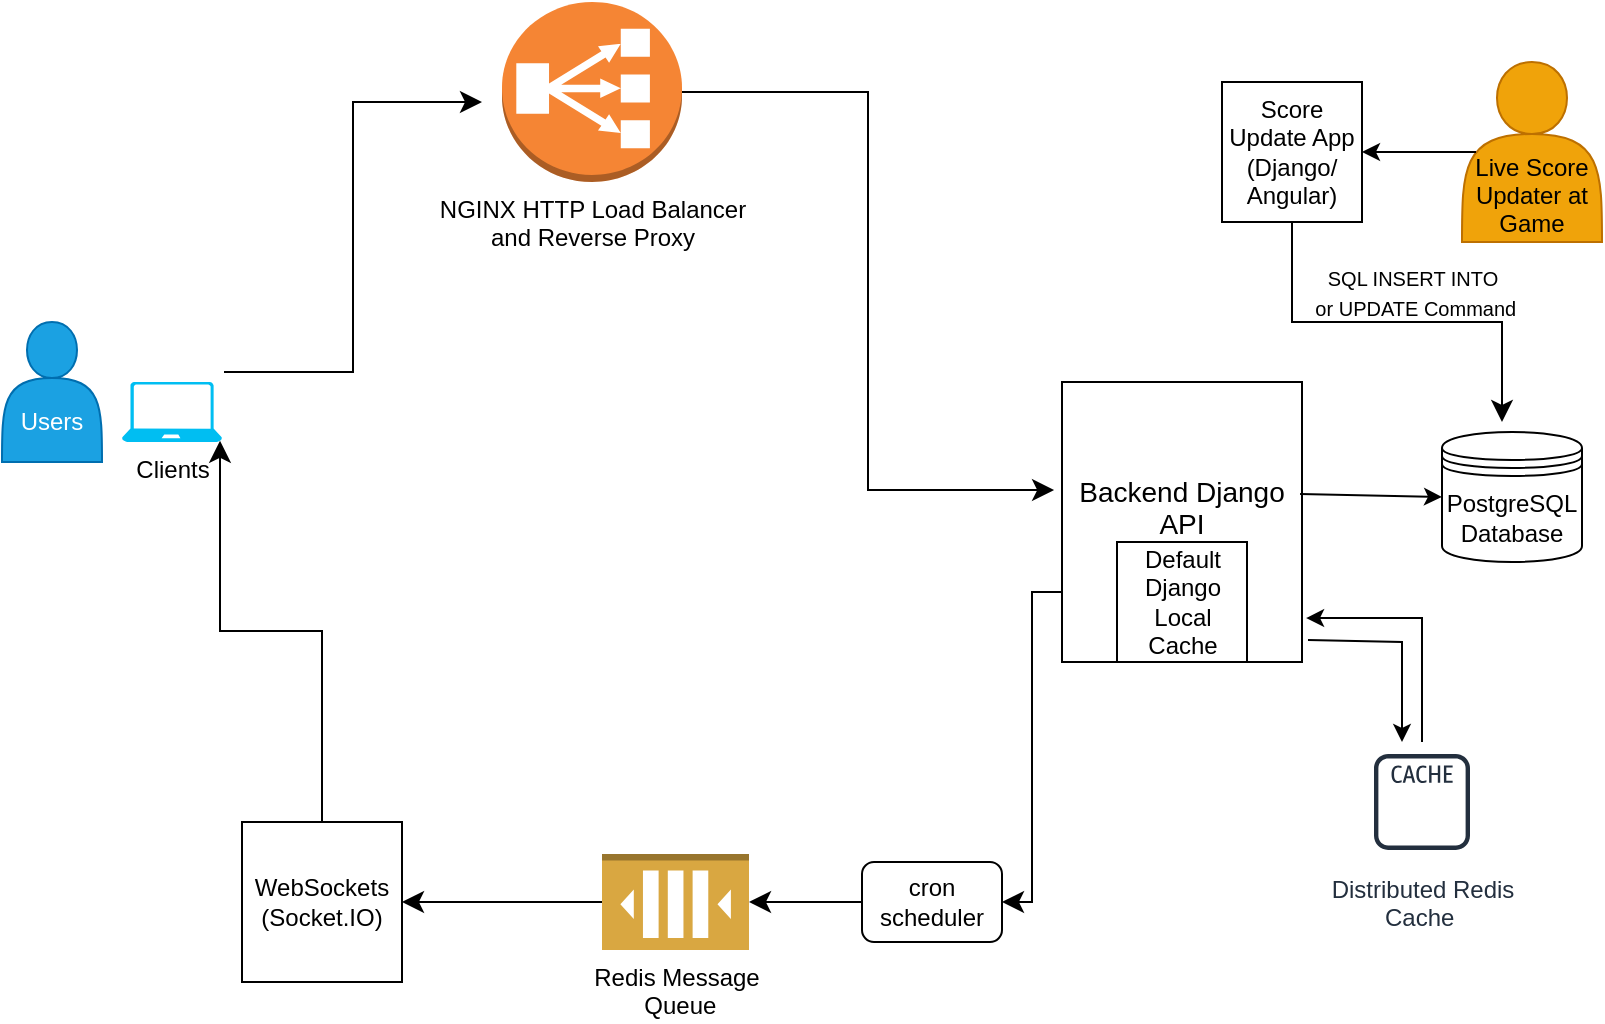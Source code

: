 <mxfile version="21.7.1" type="github">
  <diagram name="Page-1" id="f31GO60zSbWaj2c_SM3a">
    <mxGraphModel dx="1434" dy="790" grid="1" gridSize="10" guides="1" tooltips="1" connect="1" arrows="1" fold="1" page="1" pageScale="1" pageWidth="850" pageHeight="1100" math="0" shadow="0">
      <root>
        <mxCell id="0" />
        <mxCell id="1" parent="0" />
        <mxCell id="qmOTdylYtFEnlgB8g2Zc-33" value="Distributed Redis&lt;br&gt;Cache&amp;nbsp;" style="sketch=0;outlineConnect=0;fontColor=#232F3E;gradientColor=none;strokeColor=#232F3E;fillColor=#ffffff;dashed=0;verticalLabelPosition=bottom;verticalAlign=top;align=center;html=1;fontSize=12;fontStyle=0;aspect=fixed;shape=mxgraph.aws4.resourceIcon;resIcon=mxgraph.aws4.cache_node;" vertex="1" parent="1">
          <mxGeometry x="720" y="480" width="60" height="60" as="geometry" />
        </mxCell>
        <mxCell id="qmOTdylYtFEnlgB8g2Zc-16" value="&lt;br&gt;&lt;br&gt;Users" style="shape=actor;whiteSpace=wrap;html=1;fillColor=#1ba1e2;strokeColor=#006EAF;fontColor=#ffffff;" vertex="1" parent="1">
          <mxGeometry x="40" y="270" width="50" height="70" as="geometry" />
        </mxCell>
        <mxCell id="qmOTdylYtFEnlgB8g2Zc-17" value="Clients" style="verticalLabelPosition=bottom;html=1;verticalAlign=top;align=center;strokeColor=none;fillColor=#00BEF2;shape=mxgraph.azure.laptop;pointerEvents=1;" vertex="1" parent="1">
          <mxGeometry x="100" y="300" width="50" height="30" as="geometry" />
        </mxCell>
        <mxCell id="qmOTdylYtFEnlgB8g2Zc-18" value="NGINX HTTP Load Balancer &lt;br&gt;and Reverse Proxy" style="outlineConnect=0;dashed=0;verticalLabelPosition=bottom;verticalAlign=top;align=center;html=1;shape=mxgraph.aws3.classic_load_balancer;fillColor=#F58534;gradientColor=none;direction=east;" vertex="1" parent="1">
          <mxGeometry x="290" y="110" width="90" height="90" as="geometry" />
        </mxCell>
        <mxCell id="qmOTdylYtFEnlgB8g2Zc-19" value="Score Update App&lt;br&gt;(Django/&lt;br&gt;Angular)" style="whiteSpace=wrap;html=1;aspect=fixed;" vertex="1" parent="1">
          <mxGeometry x="650" y="150" width="70" height="70" as="geometry" />
        </mxCell>
        <mxCell id="qmOTdylYtFEnlgB8g2Zc-20" value="&lt;font style=&quot;font-size: 12px;&quot;&gt;&lt;br&gt;&lt;br&gt;&lt;br&gt;Live Score Updater at Game&lt;/font&gt;" style="shape=actor;whiteSpace=wrap;html=1;fillColor=#f0a30a;fontColor=#000000;strokeColor=#BD7000;" vertex="1" parent="1">
          <mxGeometry x="770" y="140" width="70" height="90" as="geometry" />
        </mxCell>
        <mxCell id="qmOTdylYtFEnlgB8g2Zc-23" value="" style="endArrow=classic;html=1;rounded=0;exitX=0.1;exitY=0.5;exitDx=0;exitDy=0;exitPerimeter=0;" edge="1" parent="1" source="qmOTdylYtFEnlgB8g2Zc-20">
          <mxGeometry width="50" height="50" relative="1" as="geometry">
            <mxPoint x="710" y="220" as="sourcePoint" />
            <mxPoint x="720" y="185" as="targetPoint" />
          </mxGeometry>
        </mxCell>
        <mxCell id="qmOTdylYtFEnlgB8g2Zc-26" value="&lt;font style=&quot;font-size: 14px;&quot;&gt;Backend Django API&lt;br&gt;&lt;/font&gt;&lt;br&gt;" style="rounded=0;whiteSpace=wrap;html=1;horizontal=1;labelPosition=center;verticalLabelPosition=middle;align=center;verticalAlign=middle;" vertex="1" parent="1">
          <mxGeometry x="570" y="300" width="120" height="140" as="geometry" />
        </mxCell>
        <mxCell id="qmOTdylYtFEnlgB8g2Zc-27" value="PostgreSQL&lt;br&gt;Database" style="shape=datastore;whiteSpace=wrap;html=1;" vertex="1" parent="1">
          <mxGeometry x="760" y="325" width="70" height="65" as="geometry" />
        </mxCell>
        <mxCell id="qmOTdylYtFEnlgB8g2Zc-28" value="Default Django Local Cache" style="rounded=0;whiteSpace=wrap;html=1;" vertex="1" parent="1">
          <mxGeometry x="597.5" y="380" width="65" height="60" as="geometry" />
        </mxCell>
        <mxCell id="qmOTdylYtFEnlgB8g2Zc-31" value="" style="endArrow=classic;html=1;rounded=0;exitX=1.025;exitY=0.921;exitDx=0;exitDy=0;exitPerimeter=0;" edge="1" parent="1" source="qmOTdylYtFEnlgB8g2Zc-26">
          <mxGeometry width="50" height="50" relative="1" as="geometry">
            <mxPoint x="400" y="420" as="sourcePoint" />
            <mxPoint x="740" y="480" as="targetPoint" />
            <Array as="points">
              <mxPoint x="740" y="430" />
            </Array>
          </mxGeometry>
        </mxCell>
        <mxCell id="qmOTdylYtFEnlgB8g2Zc-32" value="" style="endArrow=classic;html=1;rounded=0;entryX=1.017;entryY=0.843;entryDx=0;entryDy=0;entryPerimeter=0;" edge="1" parent="1" target="qmOTdylYtFEnlgB8g2Zc-26">
          <mxGeometry width="50" height="50" relative="1" as="geometry">
            <mxPoint x="750" y="480" as="sourcePoint" />
            <mxPoint x="450" y="370" as="targetPoint" />
            <Array as="points">
              <mxPoint x="750" y="418" />
            </Array>
          </mxGeometry>
        </mxCell>
        <mxCell id="qmOTdylYtFEnlgB8g2Zc-35" value="" style="endArrow=classic;html=1;rounded=0;entryX=0;entryY=0.5;entryDx=0;entryDy=0;exitX=0.992;exitY=0.4;exitDx=0;exitDy=0;exitPerimeter=0;" edge="1" parent="1" source="qmOTdylYtFEnlgB8g2Zc-26" target="qmOTdylYtFEnlgB8g2Zc-27">
          <mxGeometry width="50" height="50" relative="1" as="geometry">
            <mxPoint x="400" y="420" as="sourcePoint" />
            <mxPoint x="450" y="370" as="targetPoint" />
          </mxGeometry>
        </mxCell>
        <mxCell id="qmOTdylYtFEnlgB8g2Zc-38" value="" style="edgeStyle=elbowEdgeStyle;elbow=vertical;endArrow=classic;html=1;curved=0;rounded=0;endSize=8;startSize=8;exitX=0.5;exitY=1;exitDx=0;exitDy=0;" edge="1" parent="1" source="qmOTdylYtFEnlgB8g2Zc-19">
          <mxGeometry width="50" height="50" relative="1" as="geometry">
            <mxPoint x="400" y="420" as="sourcePoint" />
            <mxPoint x="790" y="320" as="targetPoint" />
          </mxGeometry>
        </mxCell>
        <mxCell id="qmOTdylYtFEnlgB8g2Zc-39" value="&lt;font style=&quot;font-size: 10px;&quot;&gt;SQL INSERT INTO&lt;br&gt;&amp;nbsp;or UPDATE Command&lt;/font&gt;" style="text;html=1;align=center;verticalAlign=middle;resizable=0;points=[];autosize=1;strokeColor=none;fillColor=none;" vertex="1" parent="1">
          <mxGeometry x="680" y="235" width="130" height="40" as="geometry" />
        </mxCell>
        <mxCell id="qmOTdylYtFEnlgB8g2Zc-41" value="" style="edgeStyle=elbowEdgeStyle;elbow=horizontal;endArrow=classic;html=1;curved=0;rounded=0;endSize=8;startSize=8;exitX=1.02;exitY=-0.167;exitDx=0;exitDy=0;exitPerimeter=0;" edge="1" parent="1" source="qmOTdylYtFEnlgB8g2Zc-17">
          <mxGeometry width="50" height="50" relative="1" as="geometry">
            <mxPoint x="400" y="420" as="sourcePoint" />
            <mxPoint x="280" y="160" as="targetPoint" />
          </mxGeometry>
        </mxCell>
        <mxCell id="qmOTdylYtFEnlgB8g2Zc-42" value="" style="edgeStyle=elbowEdgeStyle;elbow=horizontal;endArrow=classic;html=1;curved=0;rounded=0;endSize=8;startSize=8;exitX=1;exitY=0.5;exitDx=0;exitDy=0;exitPerimeter=0;entryX=-0.033;entryY=0.386;entryDx=0;entryDy=0;entryPerimeter=0;" edge="1" parent="1" source="qmOTdylYtFEnlgB8g2Zc-18" target="qmOTdylYtFEnlgB8g2Zc-26">
          <mxGeometry width="50" height="50" relative="1" as="geometry">
            <mxPoint x="400" y="420" as="sourcePoint" />
            <mxPoint x="450" y="370" as="targetPoint" />
          </mxGeometry>
        </mxCell>
        <mxCell id="qmOTdylYtFEnlgB8g2Zc-43" value="" style="edgeStyle=elbowEdgeStyle;elbow=horizontal;endArrow=classic;html=1;curved=0;rounded=0;endSize=8;startSize=8;exitX=0;exitY=0.75;exitDx=0;exitDy=0;" edge="1" parent="1" source="qmOTdylYtFEnlgB8g2Zc-26">
          <mxGeometry width="50" height="50" relative="1" as="geometry">
            <mxPoint x="400" y="420" as="sourcePoint" />
            <mxPoint x="540" y="560" as="targetPoint" />
          </mxGeometry>
        </mxCell>
        <mxCell id="qmOTdylYtFEnlgB8g2Zc-44" value="cron scheduler" style="rounded=1;whiteSpace=wrap;html=1;" vertex="1" parent="1">
          <mxGeometry x="470" y="540" width="70" height="40" as="geometry" />
        </mxCell>
        <mxCell id="qmOTdylYtFEnlgB8g2Zc-45" value="Redis Message&lt;br&gt;&amp;nbsp;Queue" style="outlineConnect=0;dashed=0;verticalLabelPosition=bottom;verticalAlign=top;align=center;html=1;shape=mxgraph.aws3.queue;fillColor=#D9A741;gradientColor=none;direction=west;" vertex="1" parent="1">
          <mxGeometry x="340" y="536" width="73.5" height="48" as="geometry" />
        </mxCell>
        <mxCell id="qmOTdylYtFEnlgB8g2Zc-46" value="" style="edgeStyle=elbowEdgeStyle;elbow=horizontal;endArrow=classic;html=1;curved=0;rounded=0;endSize=8;startSize=8;entryX=0;entryY=0.5;entryDx=0;entryDy=0;entryPerimeter=0;exitX=0;exitY=0.5;exitDx=0;exitDy=0;" edge="1" parent="1" source="qmOTdylYtFEnlgB8g2Zc-44" target="qmOTdylYtFEnlgB8g2Zc-45">
          <mxGeometry width="50" height="50" relative="1" as="geometry">
            <mxPoint x="400" y="420" as="sourcePoint" />
            <mxPoint x="450" y="370" as="targetPoint" />
          </mxGeometry>
        </mxCell>
        <mxCell id="qmOTdylYtFEnlgB8g2Zc-47" value="WebSockets&lt;br&gt;(Socket.IO)" style="whiteSpace=wrap;html=1;aspect=fixed;" vertex="1" parent="1">
          <mxGeometry x="160" y="520" width="80" height="80" as="geometry" />
        </mxCell>
        <mxCell id="qmOTdylYtFEnlgB8g2Zc-48" value="" style="edgeStyle=elbowEdgeStyle;elbow=horizontal;endArrow=classic;html=1;curved=0;rounded=0;endSize=8;startSize=8;entryX=1;entryY=0.5;entryDx=0;entryDy=0;exitX=1;exitY=0.5;exitDx=0;exitDy=0;exitPerimeter=0;" edge="1" parent="1" source="qmOTdylYtFEnlgB8g2Zc-45" target="qmOTdylYtFEnlgB8g2Zc-47">
          <mxGeometry width="50" height="50" relative="1" as="geometry">
            <mxPoint x="400" y="420" as="sourcePoint" />
            <mxPoint x="450" y="370" as="targetPoint" />
          </mxGeometry>
        </mxCell>
        <mxCell id="qmOTdylYtFEnlgB8g2Zc-49" value="" style="edgeStyle=elbowEdgeStyle;elbow=vertical;endArrow=classic;html=1;curved=0;rounded=0;endSize=8;startSize=8;exitX=0.5;exitY=0;exitDx=0;exitDy=0;entryX=0.98;entryY=0.98;entryDx=0;entryDy=0;entryPerimeter=0;" edge="1" parent="1" source="qmOTdylYtFEnlgB8g2Zc-47" target="qmOTdylYtFEnlgB8g2Zc-17">
          <mxGeometry width="50" height="50" relative="1" as="geometry">
            <mxPoint x="200" y="510" as="sourcePoint" />
            <mxPoint x="450" y="370" as="targetPoint" />
          </mxGeometry>
        </mxCell>
      </root>
    </mxGraphModel>
  </diagram>
</mxfile>
